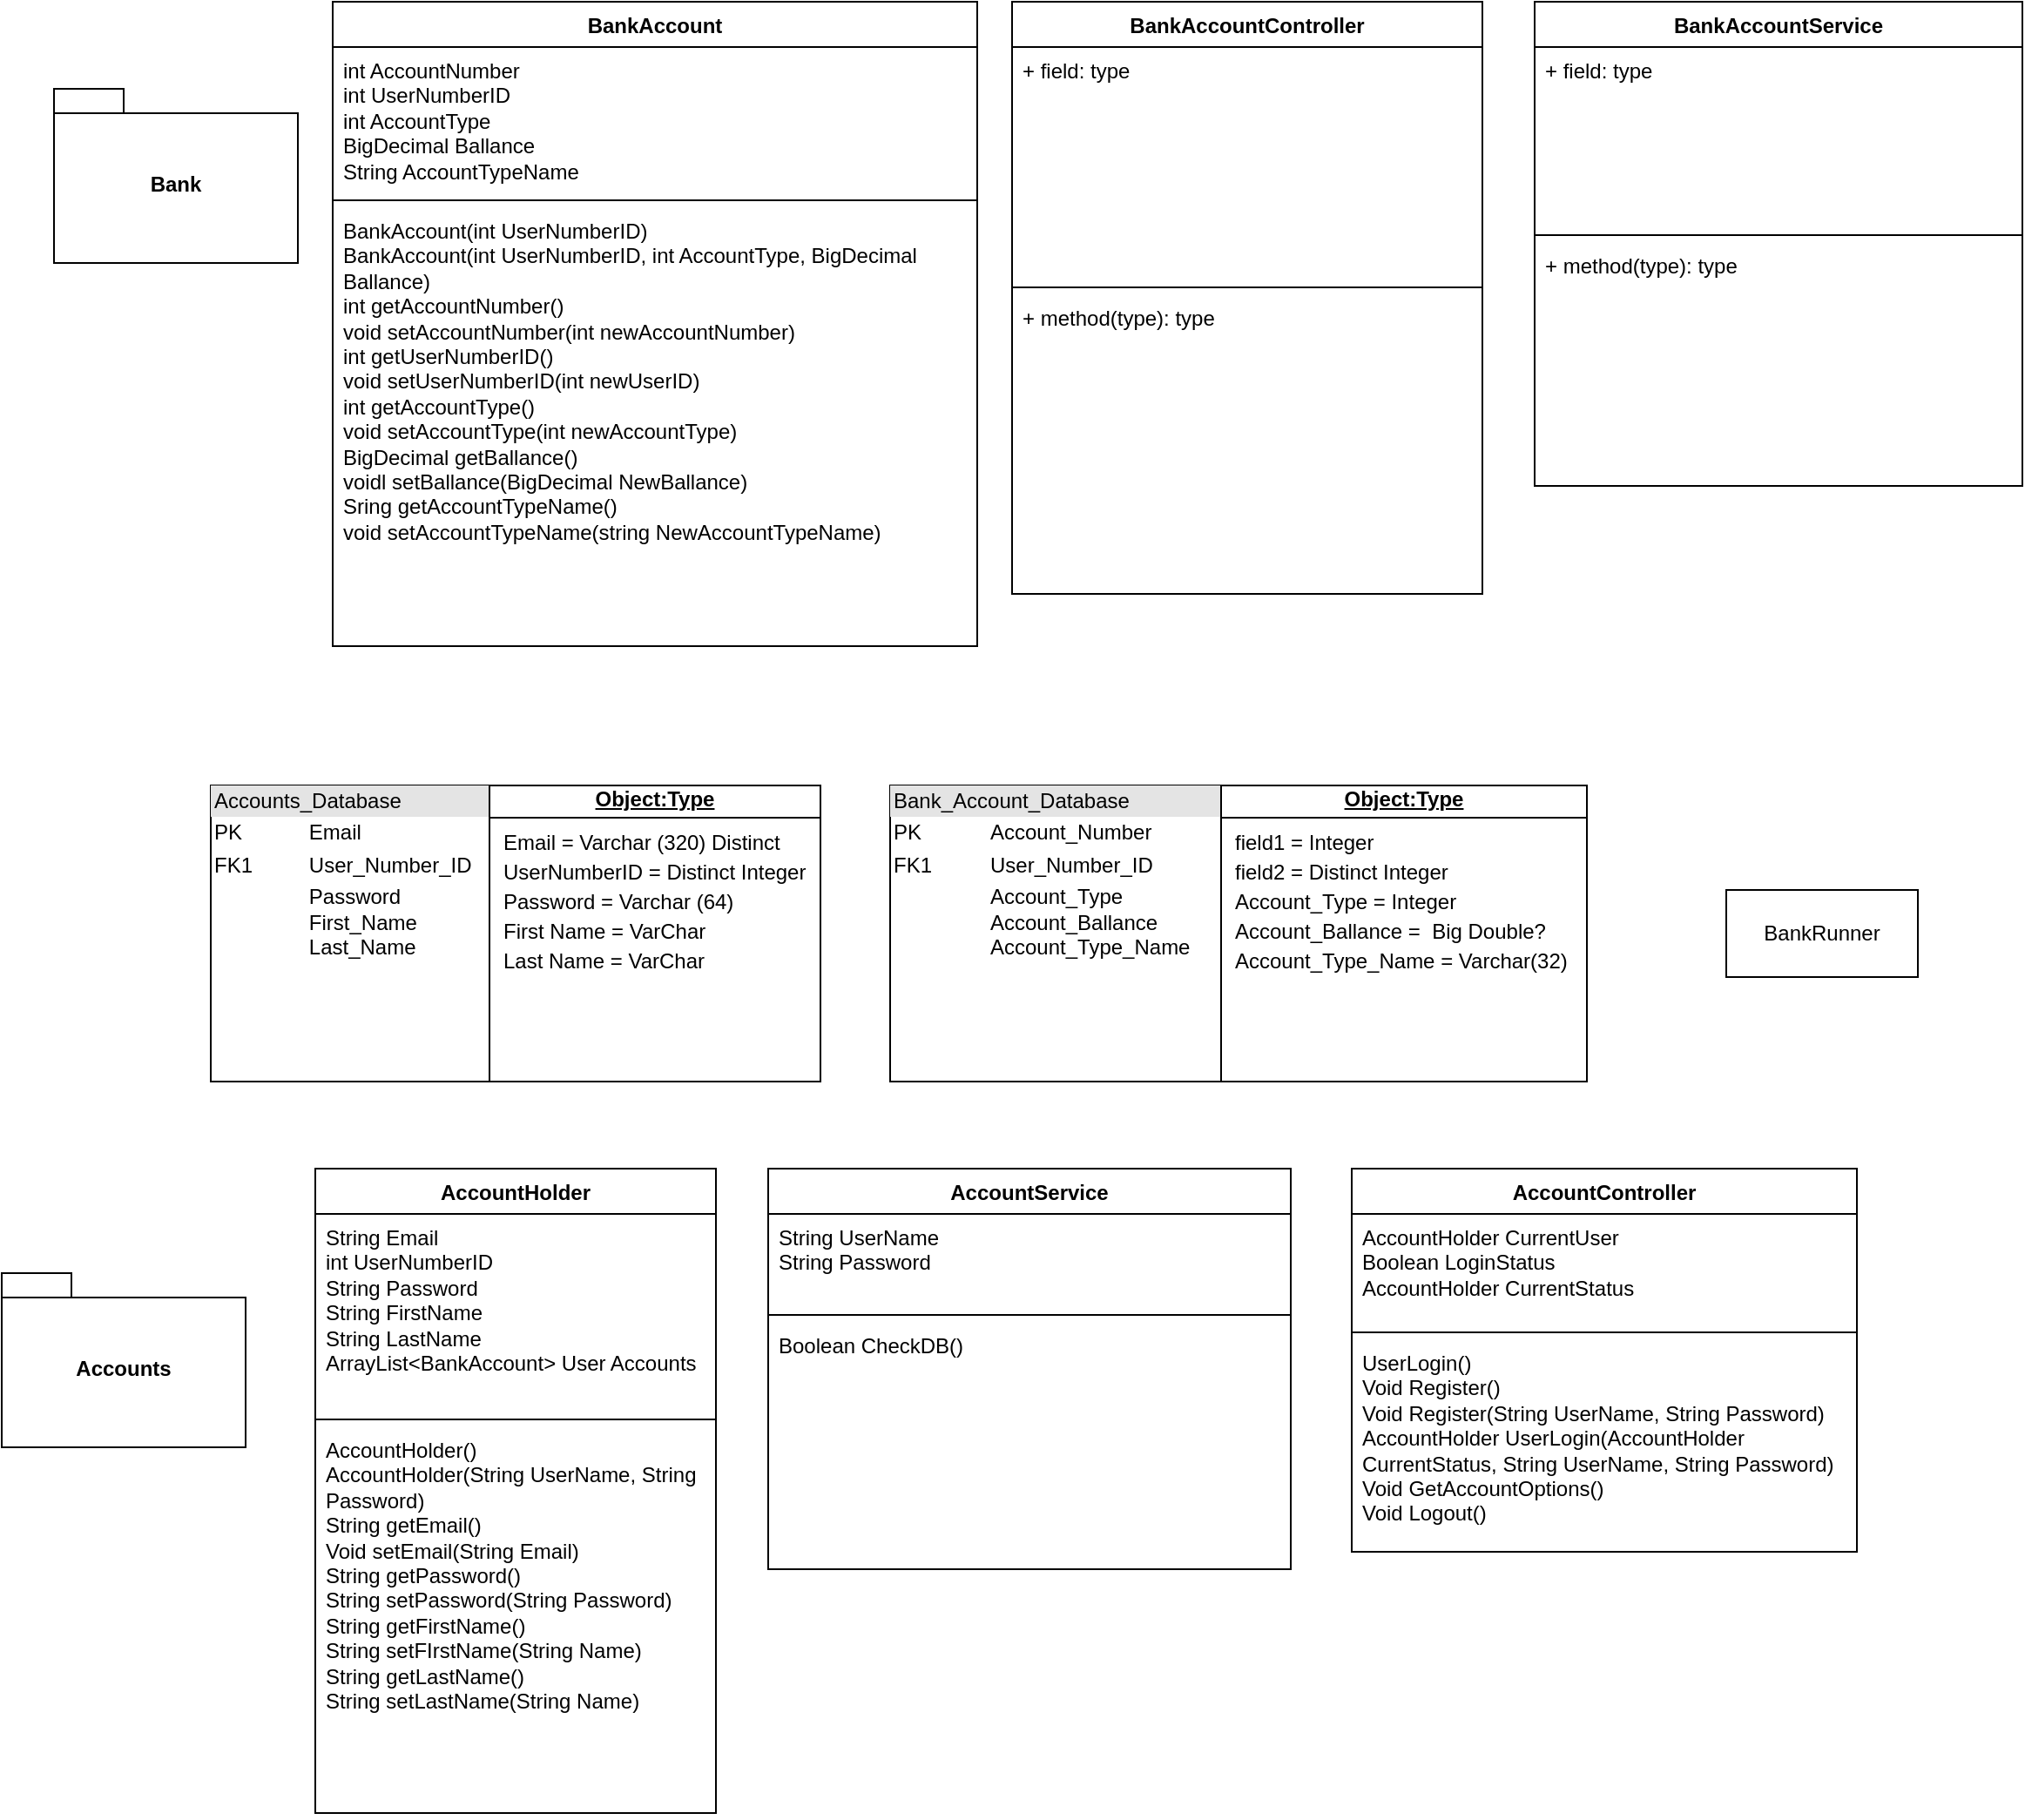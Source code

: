 <mxfile version="24.6.4" type="device">
  <diagram name="Page-1" id="Y2J5tfl4Lehv0tbicX7J">
    <mxGraphModel dx="2267" dy="820" grid="1" gridSize="10" guides="1" tooltips="1" connect="1" arrows="1" fold="1" page="1" pageScale="1" pageWidth="850" pageHeight="1100" math="0" shadow="0">
      <root>
        <mxCell id="0" />
        <mxCell id="1" parent="0" />
        <mxCell id="0glO3w27dz8qWhFezYGf-1" value="&lt;div style=&quot;box-sizing:border-box;width:100%;background:#e4e4e4;padding:2px;&quot;&gt;Bank_Account_Database&lt;/div&gt;&lt;table style=&quot;width:100%;font-size:1em;&quot; cellpadding=&quot;2&quot; cellspacing=&quot;0&quot;&gt;&lt;tbody&gt;&lt;tr&gt;&lt;td&gt;PK&lt;/td&gt;&lt;td&gt;&lt;span style=&quot;white-space: pre;&quot;&gt;&#x9;&lt;/span&gt;Account_Number&lt;/td&gt;&lt;/tr&gt;&lt;tr&gt;&lt;td&gt;FK1&lt;/td&gt;&lt;td&gt;&lt;span style=&quot;white-space: pre;&quot;&gt;&#x9;&lt;/span&gt;User_Number_ID&lt;/td&gt;&lt;/tr&gt;&lt;tr&gt;&lt;td&gt;&lt;/td&gt;&lt;td&gt;&lt;span style=&quot;white-space: pre;&quot;&gt;&#x9;&lt;/span&gt;Account_Type&lt;br&gt;&lt;span style=&quot;white-space: pre;&quot;&gt;&#x9;&lt;/span&gt;Account_Ballance&lt;br&gt;&lt;span style=&quot;white-space: pre;&quot;&gt;&#x9;&lt;/span&gt;Account_Type_Name&lt;br&gt;&lt;/td&gt;&lt;/tr&gt;&lt;/tbody&gt;&lt;/table&gt;" style="verticalAlign=top;align=left;overflow=fill;html=1;whiteSpace=wrap;" vertex="1" parent="1">
          <mxGeometry x="160" y="480" width="190" height="170" as="geometry" />
        </mxCell>
        <mxCell id="0glO3w27dz8qWhFezYGf-2" value="&lt;p style=&quot;margin: 4px 0px 0px; text-align: center; text-decoration: underline; line-height: 70%;&quot;&gt;&lt;b&gt;Object:Type&lt;/b&gt;&lt;/p&gt;&lt;hr size=&quot;1&quot; style=&quot;border-style:solid;&quot;&gt;&lt;p style=&quot;margin: 0px 0px 0px 8px; line-height: 140%;&quot;&gt;field1 = Integer&lt;br&gt;field2 = Distinct Integer&lt;br&gt;Account_Type = Integer&lt;/p&gt;&lt;p style=&quot;margin: 0px 0px 0px 8px; line-height: 140%;&quot;&gt;Account_Ballance =&amp;nbsp; Big Double?&lt;/p&gt;&lt;p style=&quot;margin: 0px 0px 0px 8px; line-height: 140%;&quot;&gt;Account_Type_Name = Varchar(32)&lt;/p&gt;" style="verticalAlign=top;align=left;overflow=fill;html=1;whiteSpace=wrap;" vertex="1" parent="1">
          <mxGeometry x="350" y="480" width="210" height="170" as="geometry" />
        </mxCell>
        <mxCell id="0glO3w27dz8qWhFezYGf-3" value="BankAccount" style="swimlane;fontStyle=1;align=center;verticalAlign=top;childLayout=stackLayout;horizontal=1;startSize=26;horizontalStack=0;resizeParent=1;resizeParentMax=0;resizeLast=0;collapsible=1;marginBottom=0;whiteSpace=wrap;html=1;" vertex="1" parent="1">
          <mxGeometry x="-160" y="30" width="370" height="370" as="geometry" />
        </mxCell>
        <mxCell id="0glO3w27dz8qWhFezYGf-4" value="int AccountNumber&lt;div&gt;int UserNumberID&lt;/div&gt;&lt;div&gt;int AccountType&lt;/div&gt;&lt;div&gt;BigDecimal Ballance&lt;/div&gt;&lt;div&gt;String AccountTypeName&lt;/div&gt;" style="text;strokeColor=none;fillColor=none;align=left;verticalAlign=top;spacingLeft=4;spacingRight=4;overflow=hidden;rotatable=0;points=[[0,0.5],[1,0.5]];portConstraint=eastwest;whiteSpace=wrap;html=1;" vertex="1" parent="0glO3w27dz8qWhFezYGf-3">
          <mxGeometry y="26" width="370" height="84" as="geometry" />
        </mxCell>
        <mxCell id="0glO3w27dz8qWhFezYGf-5" value="" style="line;strokeWidth=1;fillColor=none;align=left;verticalAlign=middle;spacingTop=-1;spacingLeft=3;spacingRight=3;rotatable=0;labelPosition=right;points=[];portConstraint=eastwest;strokeColor=inherit;" vertex="1" parent="0glO3w27dz8qWhFezYGf-3">
          <mxGeometry y="110" width="370" height="8" as="geometry" />
        </mxCell>
        <mxCell id="0glO3w27dz8qWhFezYGf-6" value="BankAccount(int UserNumberID)&lt;div&gt;BankAccount(int UserNumberID, int AccountType, BigDecimal Ballance)&lt;/div&gt;&lt;div&gt;int getAccountNumber()&lt;/div&gt;&lt;div&gt;void setAccountNumber(int newAccountNumber)&lt;/div&gt;&lt;div&gt;int getUserNumberID()&lt;/div&gt;&lt;div&gt;void setUserNumberID(int newUserID)&lt;/div&gt;&lt;div&gt;int getAccountType()&lt;/div&gt;&lt;div&gt;void setAccountType(int newAccountType)&lt;/div&gt;&lt;div&gt;BigDecimal getBallance()&lt;/div&gt;&lt;div&gt;voidl setBallance(BigDecimal NewBallance)&lt;/div&gt;&lt;div&gt;Sring getAccountTypeName()&lt;/div&gt;&lt;div&gt;void setAccountTypeName(string NewAccountTypeName)&lt;/div&gt;&lt;div&gt;&lt;br&gt;&lt;/div&gt;&lt;div&gt;&lt;br&gt;&lt;/div&gt;" style="text;strokeColor=none;fillColor=none;align=left;verticalAlign=top;spacingLeft=4;spacingRight=4;overflow=hidden;rotatable=0;points=[[0,0.5],[1,0.5]];portConstraint=eastwest;whiteSpace=wrap;html=1;" vertex="1" parent="0glO3w27dz8qWhFezYGf-3">
          <mxGeometry y="118" width="370" height="252" as="geometry" />
        </mxCell>
        <mxCell id="0glO3w27dz8qWhFezYGf-7" value="BankAccountService" style="swimlane;fontStyle=1;align=center;verticalAlign=top;childLayout=stackLayout;horizontal=1;startSize=26;horizontalStack=0;resizeParent=1;resizeParentMax=0;resizeLast=0;collapsible=1;marginBottom=0;whiteSpace=wrap;html=1;" vertex="1" parent="1">
          <mxGeometry x="530" y="30" width="280" height="278" as="geometry" />
        </mxCell>
        <mxCell id="0glO3w27dz8qWhFezYGf-8" value="+ field: type" style="text;strokeColor=none;fillColor=none;align=left;verticalAlign=top;spacingLeft=4;spacingRight=4;overflow=hidden;rotatable=0;points=[[0,0.5],[1,0.5]];portConstraint=eastwest;whiteSpace=wrap;html=1;" vertex="1" parent="0glO3w27dz8qWhFezYGf-7">
          <mxGeometry y="26" width="280" height="104" as="geometry" />
        </mxCell>
        <mxCell id="0glO3w27dz8qWhFezYGf-9" value="" style="line;strokeWidth=1;fillColor=none;align=left;verticalAlign=middle;spacingTop=-1;spacingLeft=3;spacingRight=3;rotatable=0;labelPosition=right;points=[];portConstraint=eastwest;strokeColor=inherit;" vertex="1" parent="0glO3w27dz8qWhFezYGf-7">
          <mxGeometry y="130" width="280" height="8" as="geometry" />
        </mxCell>
        <mxCell id="0glO3w27dz8qWhFezYGf-10" value="+ method(type): type" style="text;strokeColor=none;fillColor=none;align=left;verticalAlign=top;spacingLeft=4;spacingRight=4;overflow=hidden;rotatable=0;points=[[0,0.5],[1,0.5]];portConstraint=eastwest;whiteSpace=wrap;html=1;" vertex="1" parent="0glO3w27dz8qWhFezYGf-7">
          <mxGeometry y="138" width="280" height="140" as="geometry" />
        </mxCell>
        <mxCell id="0glO3w27dz8qWhFezYGf-11" value="BankAccountController" style="swimlane;fontStyle=1;align=center;verticalAlign=top;childLayout=stackLayout;horizontal=1;startSize=26;horizontalStack=0;resizeParent=1;resizeParentMax=0;resizeLast=0;collapsible=1;marginBottom=0;whiteSpace=wrap;html=1;" vertex="1" parent="1">
          <mxGeometry x="230" y="30" width="270" height="340" as="geometry" />
        </mxCell>
        <mxCell id="0glO3w27dz8qWhFezYGf-12" value="+ field: type" style="text;strokeColor=none;fillColor=none;align=left;verticalAlign=top;spacingLeft=4;spacingRight=4;overflow=hidden;rotatable=0;points=[[0,0.5],[1,0.5]];portConstraint=eastwest;whiteSpace=wrap;html=1;" vertex="1" parent="0glO3w27dz8qWhFezYGf-11">
          <mxGeometry y="26" width="270" height="134" as="geometry" />
        </mxCell>
        <mxCell id="0glO3w27dz8qWhFezYGf-13" value="" style="line;strokeWidth=1;fillColor=none;align=left;verticalAlign=middle;spacingTop=-1;spacingLeft=3;spacingRight=3;rotatable=0;labelPosition=right;points=[];portConstraint=eastwest;strokeColor=inherit;" vertex="1" parent="0glO3w27dz8qWhFezYGf-11">
          <mxGeometry y="160" width="270" height="8" as="geometry" />
        </mxCell>
        <mxCell id="0glO3w27dz8qWhFezYGf-14" value="+ method(type): type" style="text;strokeColor=none;fillColor=none;align=left;verticalAlign=top;spacingLeft=4;spacingRight=4;overflow=hidden;rotatable=0;points=[[0,0.5],[1,0.5]];portConstraint=eastwest;whiteSpace=wrap;html=1;" vertex="1" parent="0glO3w27dz8qWhFezYGf-11">
          <mxGeometry y="168" width="270" height="172" as="geometry" />
        </mxCell>
        <mxCell id="0glO3w27dz8qWhFezYGf-15" value="AccountHolder" style="swimlane;fontStyle=1;align=center;verticalAlign=top;childLayout=stackLayout;horizontal=1;startSize=26;horizontalStack=0;resizeParent=1;resizeParentMax=0;resizeLast=0;collapsible=1;marginBottom=0;whiteSpace=wrap;html=1;" vertex="1" parent="1">
          <mxGeometry x="-170" y="700" width="230" height="370" as="geometry" />
        </mxCell>
        <mxCell id="0glO3w27dz8qWhFezYGf-16" value="String Email&lt;div&gt;int UserNumberID&lt;/div&gt;&lt;div&gt;String Password&lt;/div&gt;&lt;div&gt;String FirstName&lt;/div&gt;&lt;div&gt;String LastName&lt;/div&gt;&lt;div&gt;ArrayList&amp;lt;BankAccount&amp;gt; User Accounts&amp;nbsp;&lt;/div&gt;" style="text;strokeColor=none;fillColor=none;align=left;verticalAlign=top;spacingLeft=4;spacingRight=4;overflow=hidden;rotatable=0;points=[[0,0.5],[1,0.5]];portConstraint=eastwest;whiteSpace=wrap;html=1;" vertex="1" parent="0glO3w27dz8qWhFezYGf-15">
          <mxGeometry y="26" width="230" height="114" as="geometry" />
        </mxCell>
        <mxCell id="0glO3w27dz8qWhFezYGf-17" value="" style="line;strokeWidth=1;fillColor=none;align=left;verticalAlign=middle;spacingTop=-1;spacingLeft=3;spacingRight=3;rotatable=0;labelPosition=right;points=[];portConstraint=eastwest;strokeColor=inherit;" vertex="1" parent="0glO3w27dz8qWhFezYGf-15">
          <mxGeometry y="140" width="230" height="8" as="geometry" />
        </mxCell>
        <mxCell id="0glO3w27dz8qWhFezYGf-18" value="AccountHolder()&lt;div&gt;AccountHolder(String UserName, String Password)&lt;/div&gt;&lt;div&gt;String getEmail()&lt;/div&gt;&lt;div&gt;Void setEmail(String Email)&lt;/div&gt;&lt;div&gt;String getPassword()&lt;/div&gt;&lt;div&gt;String setPassword(String Password)&lt;/div&gt;&lt;div&gt;String getFirstName()&lt;/div&gt;&lt;div&gt;String setFIrstName(String Name)&lt;/div&gt;&lt;div&gt;&lt;div&gt;String getLastName()&lt;/div&gt;&lt;div&gt;String setLastName(String Name)&lt;/div&gt;&lt;/div&gt;" style="text;strokeColor=none;fillColor=none;align=left;verticalAlign=top;spacingLeft=4;spacingRight=4;overflow=hidden;rotatable=0;points=[[0,0.5],[1,0.5]];portConstraint=eastwest;whiteSpace=wrap;html=1;" vertex="1" parent="0glO3w27dz8qWhFezYGf-15">
          <mxGeometry y="148" width="230" height="222" as="geometry" />
        </mxCell>
        <mxCell id="0glO3w27dz8qWhFezYGf-19" value="AccountService" style="swimlane;fontStyle=1;align=center;verticalAlign=top;childLayout=stackLayout;horizontal=1;startSize=26;horizontalStack=0;resizeParent=1;resizeParentMax=0;resizeLast=0;collapsible=1;marginBottom=0;whiteSpace=wrap;html=1;" vertex="1" parent="1">
          <mxGeometry x="90" y="700" width="300" height="230" as="geometry" />
        </mxCell>
        <mxCell id="0glO3w27dz8qWhFezYGf-20" value="String UserName&lt;div&gt;String Password&lt;/div&gt;" style="text;strokeColor=none;fillColor=none;align=left;verticalAlign=top;spacingLeft=4;spacingRight=4;overflow=hidden;rotatable=0;points=[[0,0.5],[1,0.5]];portConstraint=eastwest;whiteSpace=wrap;html=1;" vertex="1" parent="0glO3w27dz8qWhFezYGf-19">
          <mxGeometry y="26" width="300" height="54" as="geometry" />
        </mxCell>
        <mxCell id="0glO3w27dz8qWhFezYGf-21" value="" style="line;strokeWidth=1;fillColor=none;align=left;verticalAlign=middle;spacingTop=-1;spacingLeft=3;spacingRight=3;rotatable=0;labelPosition=right;points=[];portConstraint=eastwest;strokeColor=inherit;" vertex="1" parent="0glO3w27dz8qWhFezYGf-19">
          <mxGeometry y="80" width="300" height="8" as="geometry" />
        </mxCell>
        <mxCell id="0glO3w27dz8qWhFezYGf-22" value="Boolean CheckDB()&lt;div&gt;&lt;br&gt;&lt;/div&gt;" style="text;strokeColor=none;fillColor=none;align=left;verticalAlign=top;spacingLeft=4;spacingRight=4;overflow=hidden;rotatable=0;points=[[0,0.5],[1,0.5]];portConstraint=eastwest;whiteSpace=wrap;html=1;" vertex="1" parent="0glO3w27dz8qWhFezYGf-19">
          <mxGeometry y="88" width="300" height="142" as="geometry" />
        </mxCell>
        <mxCell id="0glO3w27dz8qWhFezYGf-23" value="AccountController" style="swimlane;fontStyle=1;align=center;verticalAlign=top;childLayout=stackLayout;horizontal=1;startSize=26;horizontalStack=0;resizeParent=1;resizeParentMax=0;resizeLast=0;collapsible=1;marginBottom=0;whiteSpace=wrap;html=1;" vertex="1" parent="1">
          <mxGeometry x="425" y="700" width="290" height="220" as="geometry" />
        </mxCell>
        <mxCell id="0glO3w27dz8qWhFezYGf-24" value="&lt;div&gt;AccountHolder CurrentUser&lt;/div&gt;&lt;div&gt;Boolean LoginStatus&lt;/div&gt;&lt;div&gt;AccountHolder CurrentStatus&lt;/div&gt;" style="text;strokeColor=none;fillColor=none;align=left;verticalAlign=top;spacingLeft=4;spacingRight=4;overflow=hidden;rotatable=0;points=[[0,0.5],[1,0.5]];portConstraint=eastwest;whiteSpace=wrap;html=1;" vertex="1" parent="0glO3w27dz8qWhFezYGf-23">
          <mxGeometry y="26" width="290" height="64" as="geometry" />
        </mxCell>
        <mxCell id="0glO3w27dz8qWhFezYGf-25" value="" style="line;strokeWidth=1;fillColor=none;align=left;verticalAlign=middle;spacingTop=-1;spacingLeft=3;spacingRight=3;rotatable=0;labelPosition=right;points=[];portConstraint=eastwest;strokeColor=inherit;" vertex="1" parent="0glO3w27dz8qWhFezYGf-23">
          <mxGeometry y="90" width="290" height="8" as="geometry" />
        </mxCell>
        <mxCell id="0glO3w27dz8qWhFezYGf-26" value="&lt;div&gt;&lt;span style=&quot;background-color: initial;&quot;&gt;UserLogin()&lt;/span&gt;&lt;/div&gt;&lt;div&gt;&lt;span style=&quot;background-color: initial;&quot;&gt;Void Register()&lt;/span&gt;&lt;br&gt;&lt;/div&gt;&lt;div&gt;Void Register(String UserName, String Password)&lt;/div&gt;&lt;div&gt;AccountHolder UserLogin(AccountHolder CurrentStatus, String UserName, String Password)&lt;/div&gt;&lt;div&gt;Void GetAccountOptions()&lt;/div&gt;&lt;div&gt;Void Logout()&lt;/div&gt;" style="text;strokeColor=none;fillColor=none;align=left;verticalAlign=top;spacingLeft=4;spacingRight=4;overflow=hidden;rotatable=0;points=[[0,0.5],[1,0.5]];portConstraint=eastwest;whiteSpace=wrap;html=1;" vertex="1" parent="0glO3w27dz8qWhFezYGf-23">
          <mxGeometry y="98" width="290" height="122" as="geometry" />
        </mxCell>
        <mxCell id="0glO3w27dz8qWhFezYGf-27" value="BankRunner" style="html=1;whiteSpace=wrap;" vertex="1" parent="1">
          <mxGeometry x="640" y="540" width="110" height="50" as="geometry" />
        </mxCell>
        <mxCell id="0glO3w27dz8qWhFezYGf-28" value="Bank" style="shape=folder;fontStyle=1;spacingTop=10;tabWidth=40;tabHeight=14;tabPosition=left;html=1;whiteSpace=wrap;" vertex="1" parent="1">
          <mxGeometry x="-320" y="80" width="140" height="100" as="geometry" />
        </mxCell>
        <mxCell id="0glO3w27dz8qWhFezYGf-29" value="Accounts" style="shape=folder;fontStyle=1;spacingTop=10;tabWidth=40;tabHeight=14;tabPosition=left;html=1;whiteSpace=wrap;" vertex="1" parent="1">
          <mxGeometry x="-350" y="760" width="140" height="100" as="geometry" />
        </mxCell>
        <mxCell id="0glO3w27dz8qWhFezYGf-30" value="&lt;div style=&quot;box-sizing:border-box;width:100%;background:#e4e4e4;padding:2px;&quot;&gt;Accounts_Database&lt;/div&gt;&lt;table style=&quot;width:100%;font-size:1em;&quot; cellpadding=&quot;2&quot; cellspacing=&quot;0&quot;&gt;&lt;tbody&gt;&lt;tr&gt;&lt;td&gt;PK&lt;/td&gt;&lt;td&gt;&lt;span style=&quot;white-space: pre;&quot;&gt;&#x9;&lt;/span&gt;Email&lt;span style=&quot;white-space: pre;&quot;&gt;&#x9;&lt;/span&gt;&lt;span style=&quot;white-space: pre;&quot;&gt;&#x9;&lt;/span&gt;&lt;/td&gt;&lt;/tr&gt;&lt;tr&gt;&lt;td&gt;FK1&lt;/td&gt;&lt;td&gt;&lt;span style=&quot;white-space: pre;&quot;&gt;&#x9;&lt;/span&gt;User_Number_ID&lt;/td&gt;&lt;/tr&gt;&lt;tr&gt;&lt;td&gt;&lt;/td&gt;&lt;td&gt;&lt;span style=&quot;white-space: pre;&quot;&gt;&#x9;&lt;/span&gt;Password&lt;br&gt;&lt;span style=&quot;white-space: pre;&quot;&gt;&#x9;&lt;/span&gt;First_Name&lt;br&gt;&lt;span style=&quot;white-space: pre;&quot;&gt;&#x9;&lt;/span&gt;Last_Name&lt;br&gt;&lt;/td&gt;&lt;/tr&gt;&lt;/tbody&gt;&lt;/table&gt;" style="verticalAlign=top;align=left;overflow=fill;html=1;whiteSpace=wrap;" vertex="1" parent="1">
          <mxGeometry x="-230" y="480" width="160" height="170" as="geometry" />
        </mxCell>
        <mxCell id="0glO3w27dz8qWhFezYGf-31" value="&lt;p style=&quot;margin: 4px 0px 0px; text-align: center; text-decoration: underline; line-height: 70%;&quot;&gt;&lt;b&gt;Object:Type&lt;/b&gt;&lt;/p&gt;&lt;hr size=&quot;1&quot; style=&quot;border-style:solid;&quot;&gt;&lt;p style=&quot;margin: 0px 0px 0px 8px; line-height: 140%;&quot;&gt;Email = Varchar (320) Distinct&lt;br&gt;UserNumberID = Distinct Integer&lt;br&gt;Password = Varchar (64)&lt;/p&gt;&lt;p style=&quot;margin: 0px 0px 0px 8px; line-height: 140%;&quot;&gt;First Name = VarChar&lt;/p&gt;&lt;p style=&quot;margin: 0px 0px 0px 8px; line-height: 140%;&quot;&gt;Last Name = VarChar&lt;/p&gt;" style="verticalAlign=top;align=left;overflow=fill;html=1;whiteSpace=wrap;" vertex="1" parent="1">
          <mxGeometry x="-70" y="480" width="190" height="170" as="geometry" />
        </mxCell>
      </root>
    </mxGraphModel>
  </diagram>
</mxfile>
